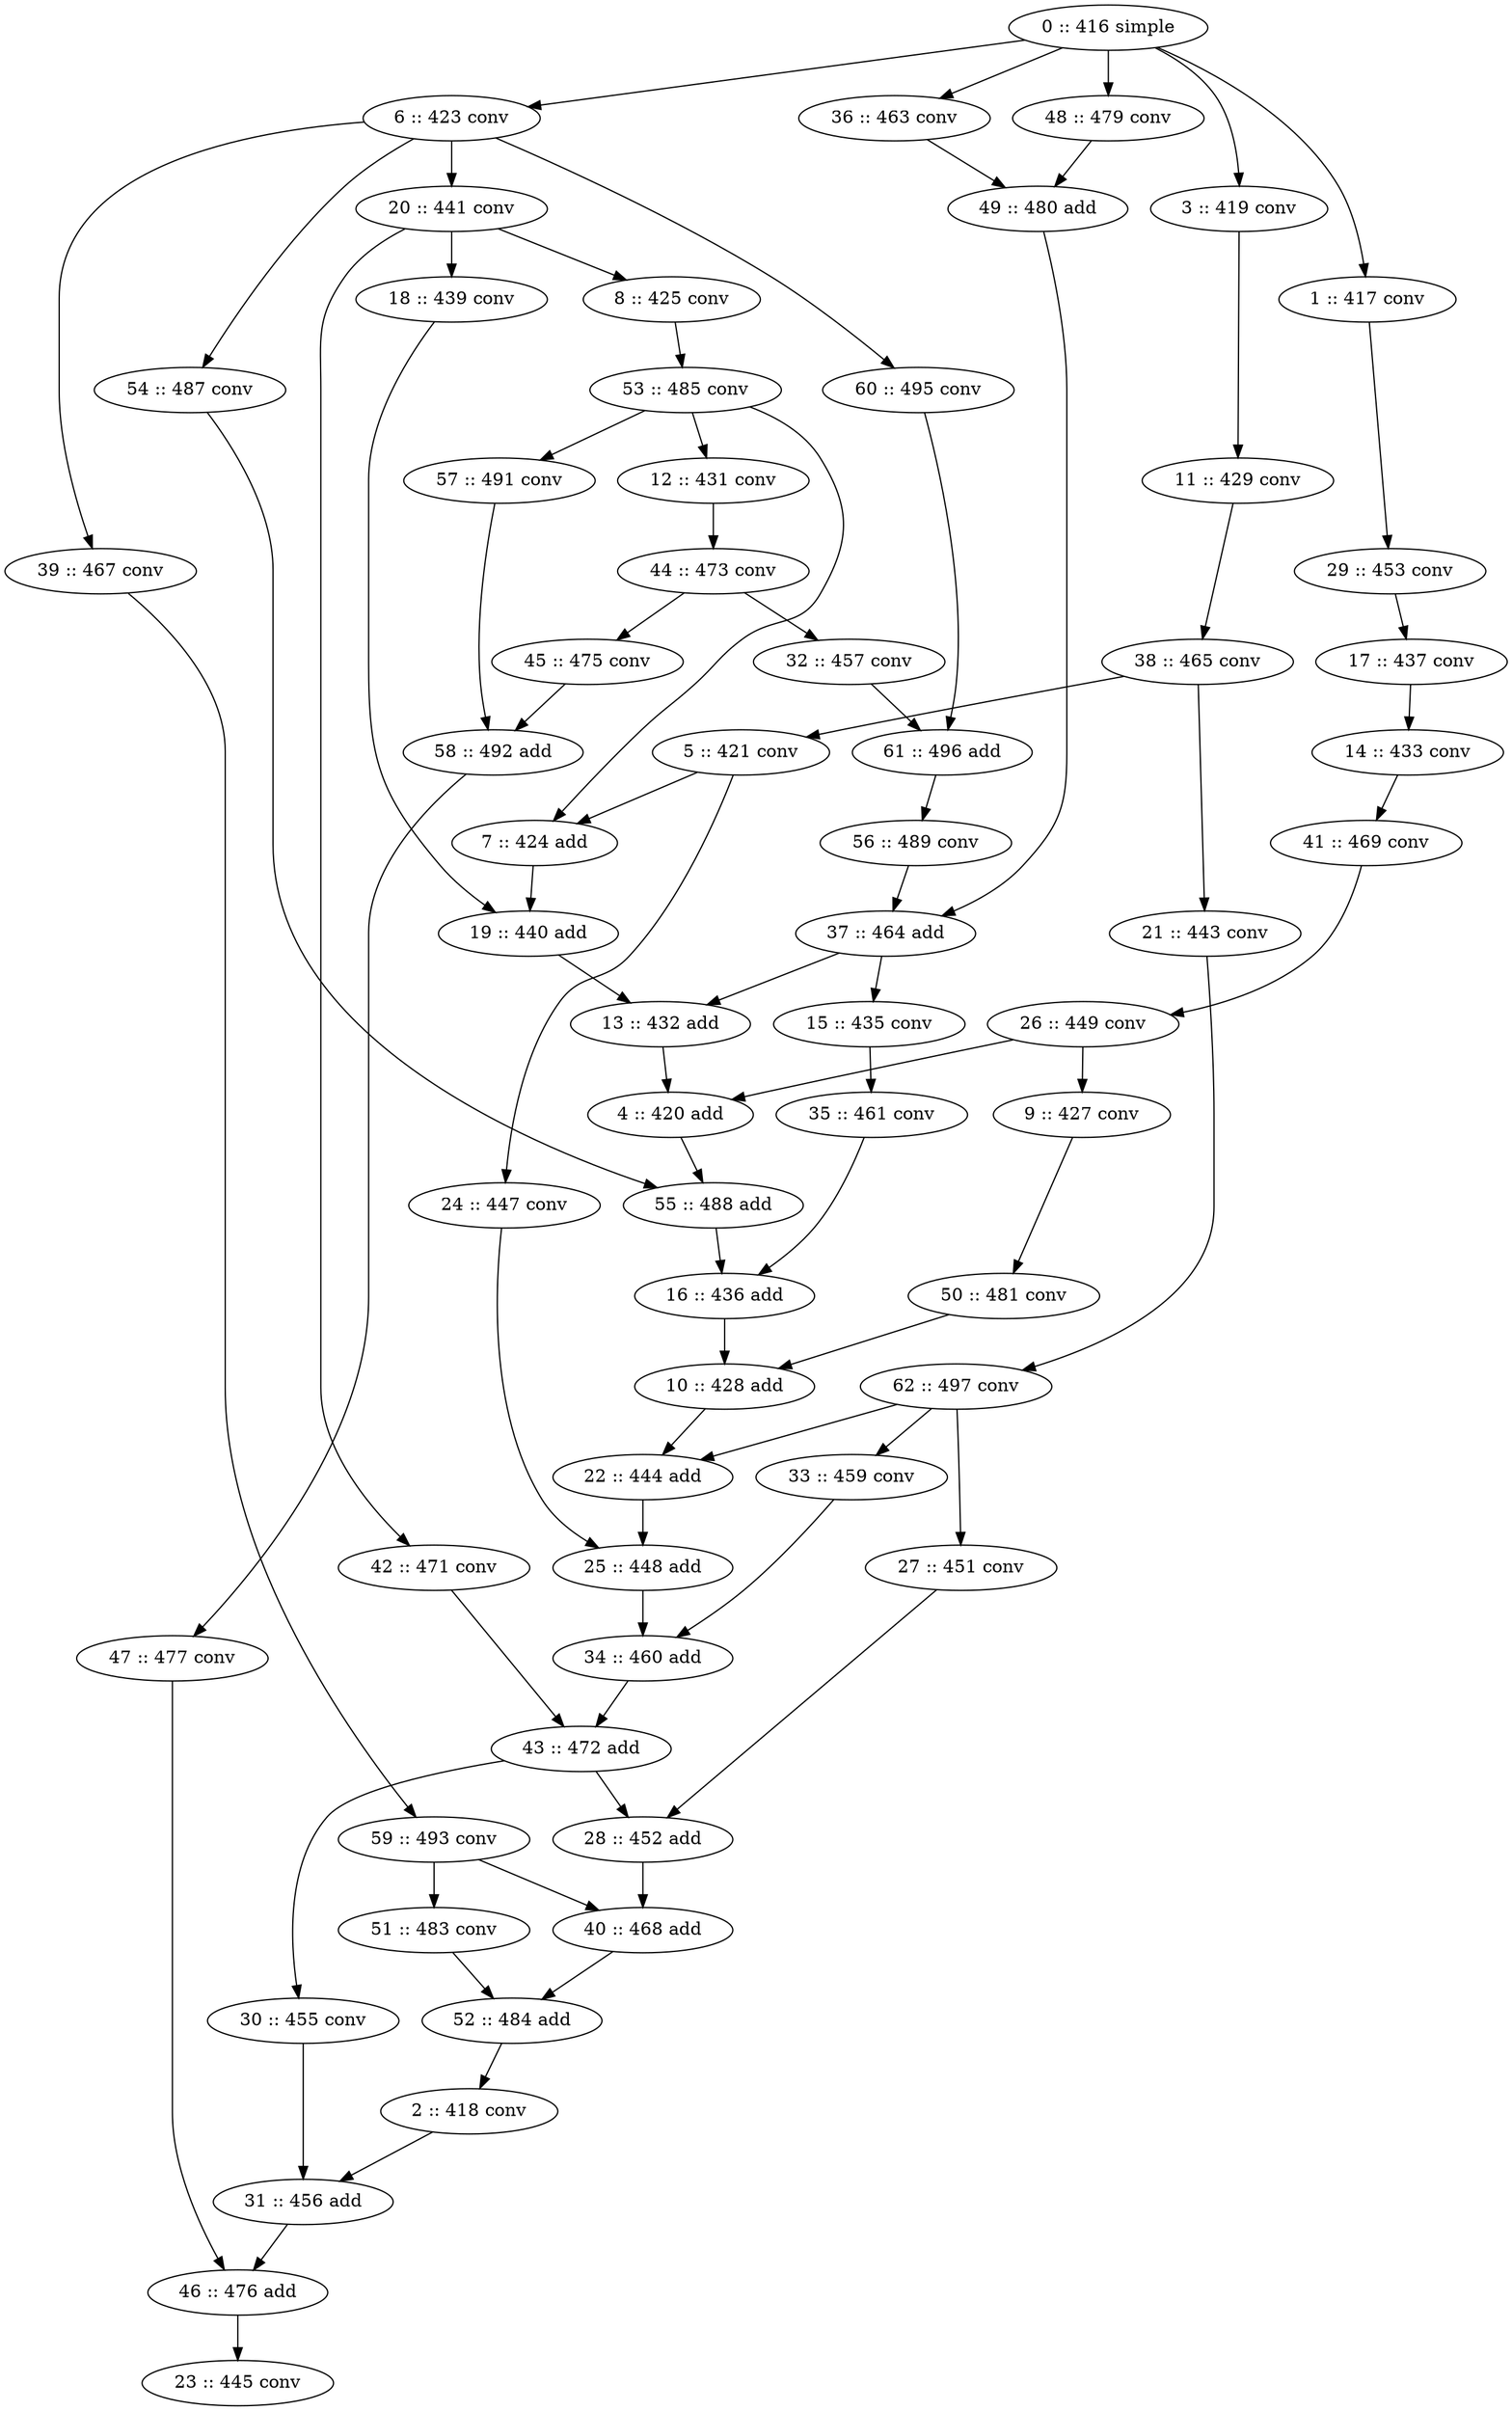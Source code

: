 // ./images/arch.gv
digraph "./images/arch" {
	0 [label="0 :: 416 simple"]
	1 [label="1 :: 417 conv"]
	2 [label="2 :: 418 conv"]
	3 [label="3 :: 419 conv"]
	4 [label="4 :: 420 add"]
	5 [label="5 :: 421 conv"]
	6 [label="6 :: 423 conv"]
	7 [label="7 :: 424 add"]
	8 [label="8 :: 425 conv"]
	9 [label="9 :: 427 conv"]
	10 [label="10 :: 428 add"]
	11 [label="11 :: 429 conv"]
	12 [label="12 :: 431 conv"]
	13 [label="13 :: 432 add"]
	14 [label="14 :: 433 conv"]
	15 [label="15 :: 435 conv"]
	16 [label="16 :: 436 add"]
	17 [label="17 :: 437 conv"]
	18 [label="18 :: 439 conv"]
	19 [label="19 :: 440 add"]
	20 [label="20 :: 441 conv"]
	21 [label="21 :: 443 conv"]
	22 [label="22 :: 444 add"]
	23 [label="23 :: 445 conv"]
	24 [label="24 :: 447 conv"]
	25 [label="25 :: 448 add"]
	26 [label="26 :: 449 conv"]
	27 [label="27 :: 451 conv"]
	28 [label="28 :: 452 add"]
	29 [label="29 :: 453 conv"]
	30 [label="30 :: 455 conv"]
	31 [label="31 :: 456 add"]
	32 [label="32 :: 457 conv"]
	33 [label="33 :: 459 conv"]
	34 [label="34 :: 460 add"]
	35 [label="35 :: 461 conv"]
	36 [label="36 :: 463 conv"]
	37 [label="37 :: 464 add"]
	38 [label="38 :: 465 conv"]
	39 [label="39 :: 467 conv"]
	40 [label="40 :: 468 add"]
	41 [label="41 :: 469 conv"]
	42 [label="42 :: 471 conv"]
	43 [label="43 :: 472 add"]
	44 [label="44 :: 473 conv"]
	45 [label="45 :: 475 conv"]
	46 [label="46 :: 476 add"]
	47 [label="47 :: 477 conv"]
	48 [label="48 :: 479 conv"]
	49 [label="49 :: 480 add"]
	50 [label="50 :: 481 conv"]
	51 [label="51 :: 483 conv"]
	52 [label="52 :: 484 add"]
	53 [label="53 :: 485 conv"]
	54 [label="54 :: 487 conv"]
	55 [label="55 :: 488 add"]
	56 [label="56 :: 489 conv"]
	57 [label="57 :: 491 conv"]
	58 [label="58 :: 492 add"]
	59 [label="59 :: 493 conv"]
	60 [label="60 :: 495 conv"]
	61 [label="61 :: 496 add"]
	62 [label="62 :: 497 conv"]
	0 -> 1
	0 -> 3
	0 -> 6
	0 -> 36
	0 -> 48
	1 -> 29
	2 -> 31
	3 -> 11
	4 -> 55
	5 -> 7
	5 -> 24
	6 -> 20
	6 -> 39
	6 -> 54
	6 -> 60
	7 -> 19
	8 -> 53
	9 -> 50
	10 -> 22
	11 -> 38
	12 -> 44
	13 -> 4
	14 -> 41
	15 -> 35
	16 -> 10
	17 -> 14
	18 -> 19
	19 -> 13
	20 -> 8
	20 -> 18
	20 -> 42
	21 -> 62
	22 -> 25
	24 -> 25
	25 -> 34
	26 -> 4
	26 -> 9
	27 -> 28
	28 -> 40
	29 -> 17
	30 -> 31
	31 -> 46
	32 -> 61
	33 -> 34
	34 -> 43
	35 -> 16
	36 -> 49
	37 -> 13
	37 -> 15
	38 -> 5
	38 -> 21
	39 -> 59
	40 -> 52
	41 -> 26
	42 -> 43
	43 -> 28
	43 -> 30
	44 -> 32
	44 -> 45
	45 -> 58
	46 -> 23
	47 -> 46
	48 -> 49
	49 -> 37
	50 -> 10
	51 -> 52
	52 -> 2
	53 -> 7
	53 -> 12
	53 -> 57
	54 -> 55
	55 -> 16
	56 -> 37
	57 -> 58
	58 -> 47
	59 -> 40
	59 -> 51
	60 -> 61
	61 -> 56
	62 -> 22
	62 -> 27
	62 -> 33
}
